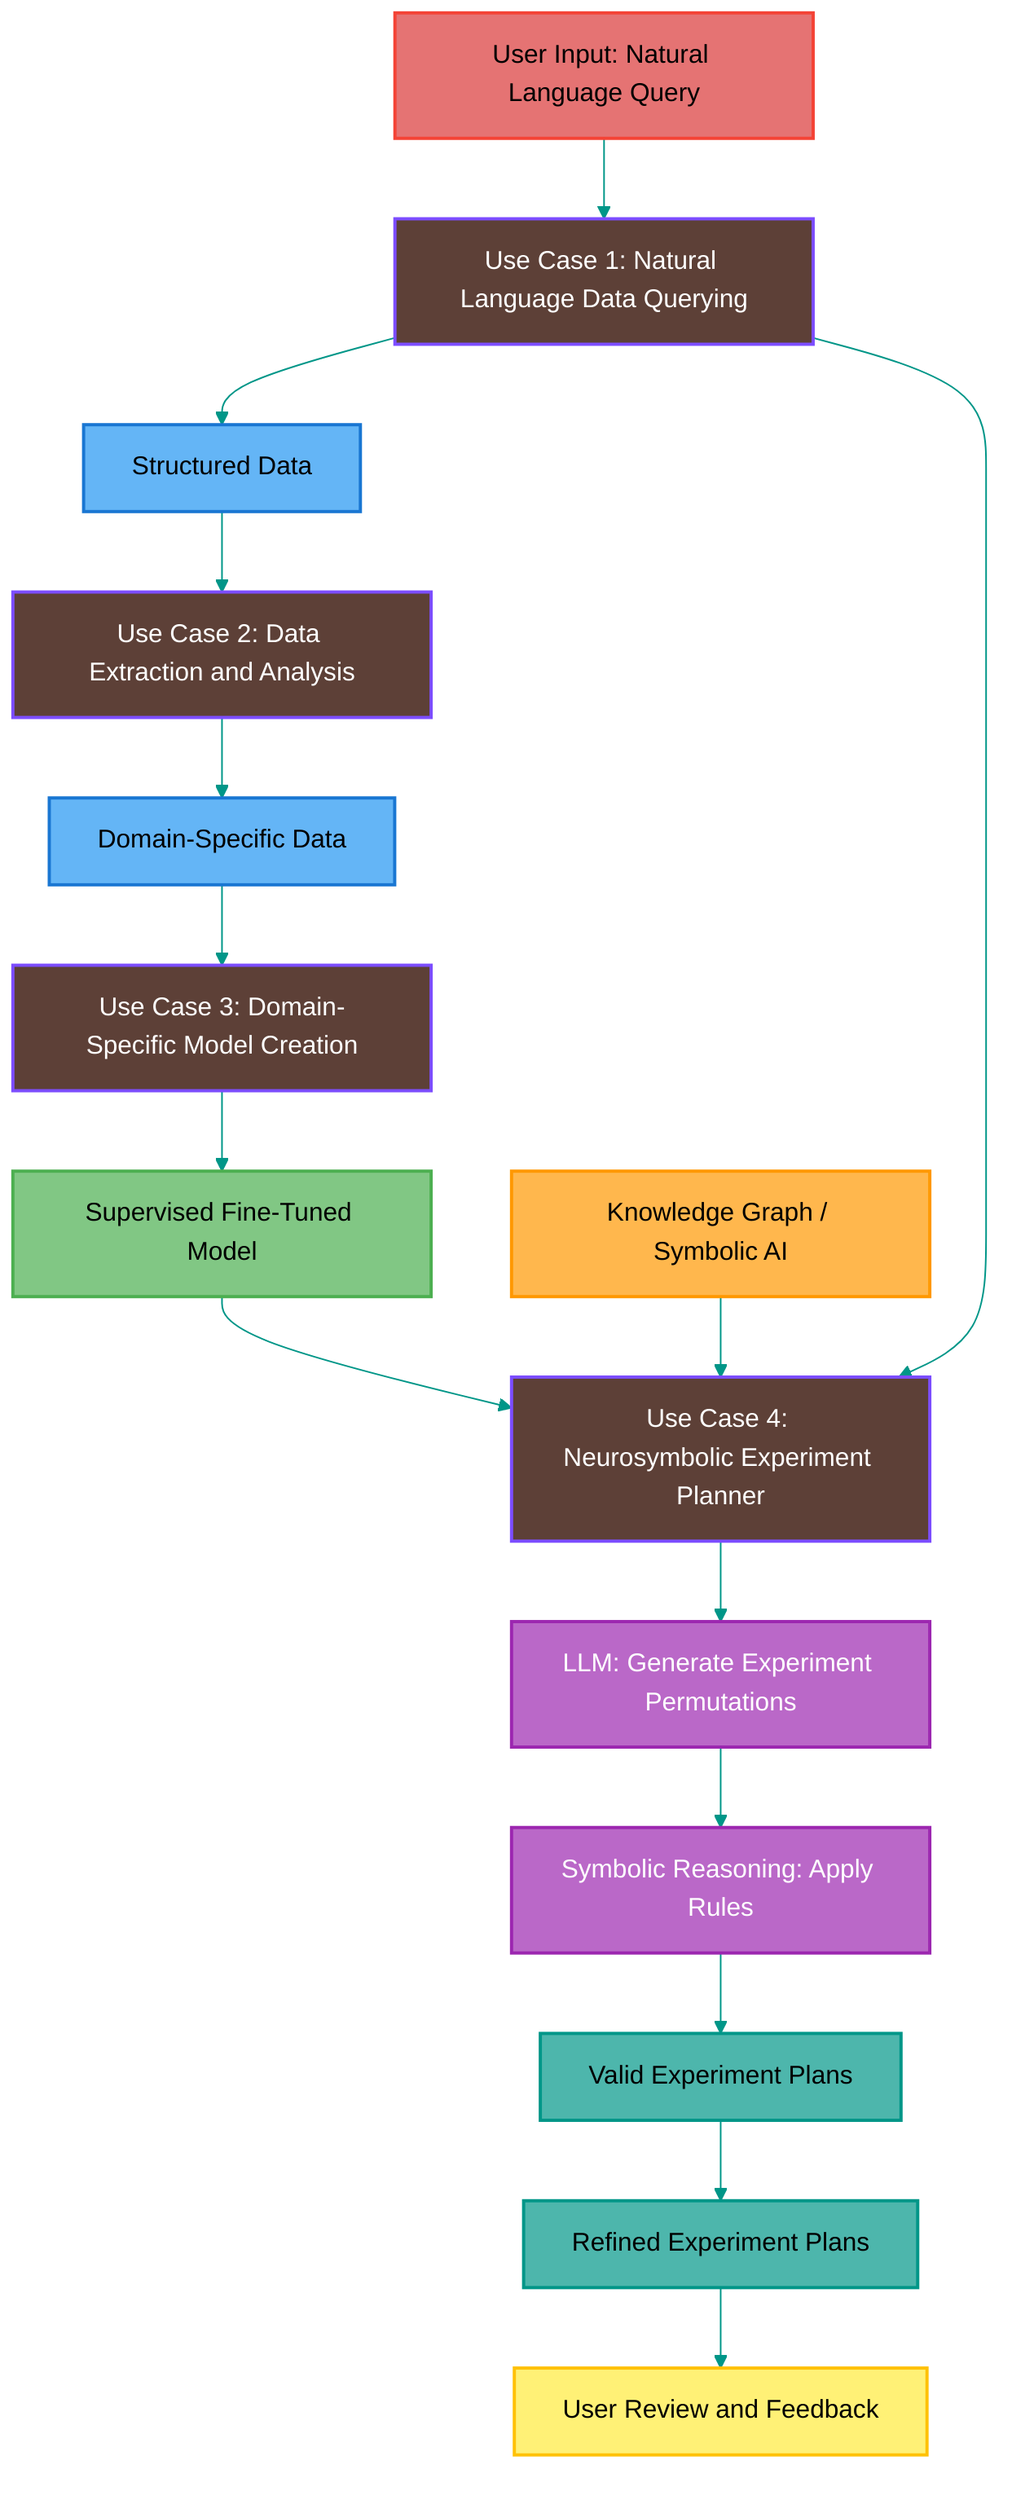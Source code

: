 %%{init: {'theme': 'base', 'themeVariables': { 'primaryColor': '#5d4037', 'primaryTextColor': '#fff', 'primaryBorderColor': '#7c4dff', 'lineColor': '#009688', 'secondaryColor': '#ffc107', 'tertiaryColor': '#f44336'}}}%%

graph TD
    A[Use Case 1: Natural Language Data Querying]:::usecase --> B[Structured Data]:::data
    B --> C[Use Case 2: Data Extraction and Analysis]:::usecase
    C --> D[Domain-Specific Data]:::data
    D --> E[Use Case 3: Domain-Specific Model Creation]:::usecase
    E --> F[Supervised Fine-Tuned Model]:::model
    F --> G[Use Case 4: Neurosymbolic Experiment Planner]:::usecase
    H[Knowledge Graph / Symbolic AI]:::symbolic --> G
    G --> I[LLM: Generate Experiment Permutations]:::process
    I --> J[Symbolic Reasoning: Apply Rules]:::process
    J --> K[Valid Experiment Plans]:::output
    L[User Input: Natural Language Query]:::input --> A
    A --> G
    K --> M[Refined Experiment Plans]:::output
    M --> N[User Review and Feedback]:::feedback

    classDef usecase fill:#5d4037,stroke:#7c4dff,stroke-width:2px,color:#fff
    classDef data fill:#64b5f6,stroke:#1976d2,stroke-width:2px,color:#000
    classDef model fill:#81c784,stroke:#4caf50,stroke-width:2px,color:#000
    classDef symbolic fill:#ffb74d,stroke:#ff9800,stroke-width:2px,color:#000
    classDef process fill:#ba68c8,stroke:#9c27b0,stroke-width:2px,color:#fff
    classDef output fill:#4db6ac,stroke:#009688,stroke-width:2px,color:#000
    classDef input fill:#e57373,stroke:#f44336,stroke-width:2px,color:#000
    classDef feedback fill:#fff176,stroke:#ffc107,stroke-width:2px,color:#000